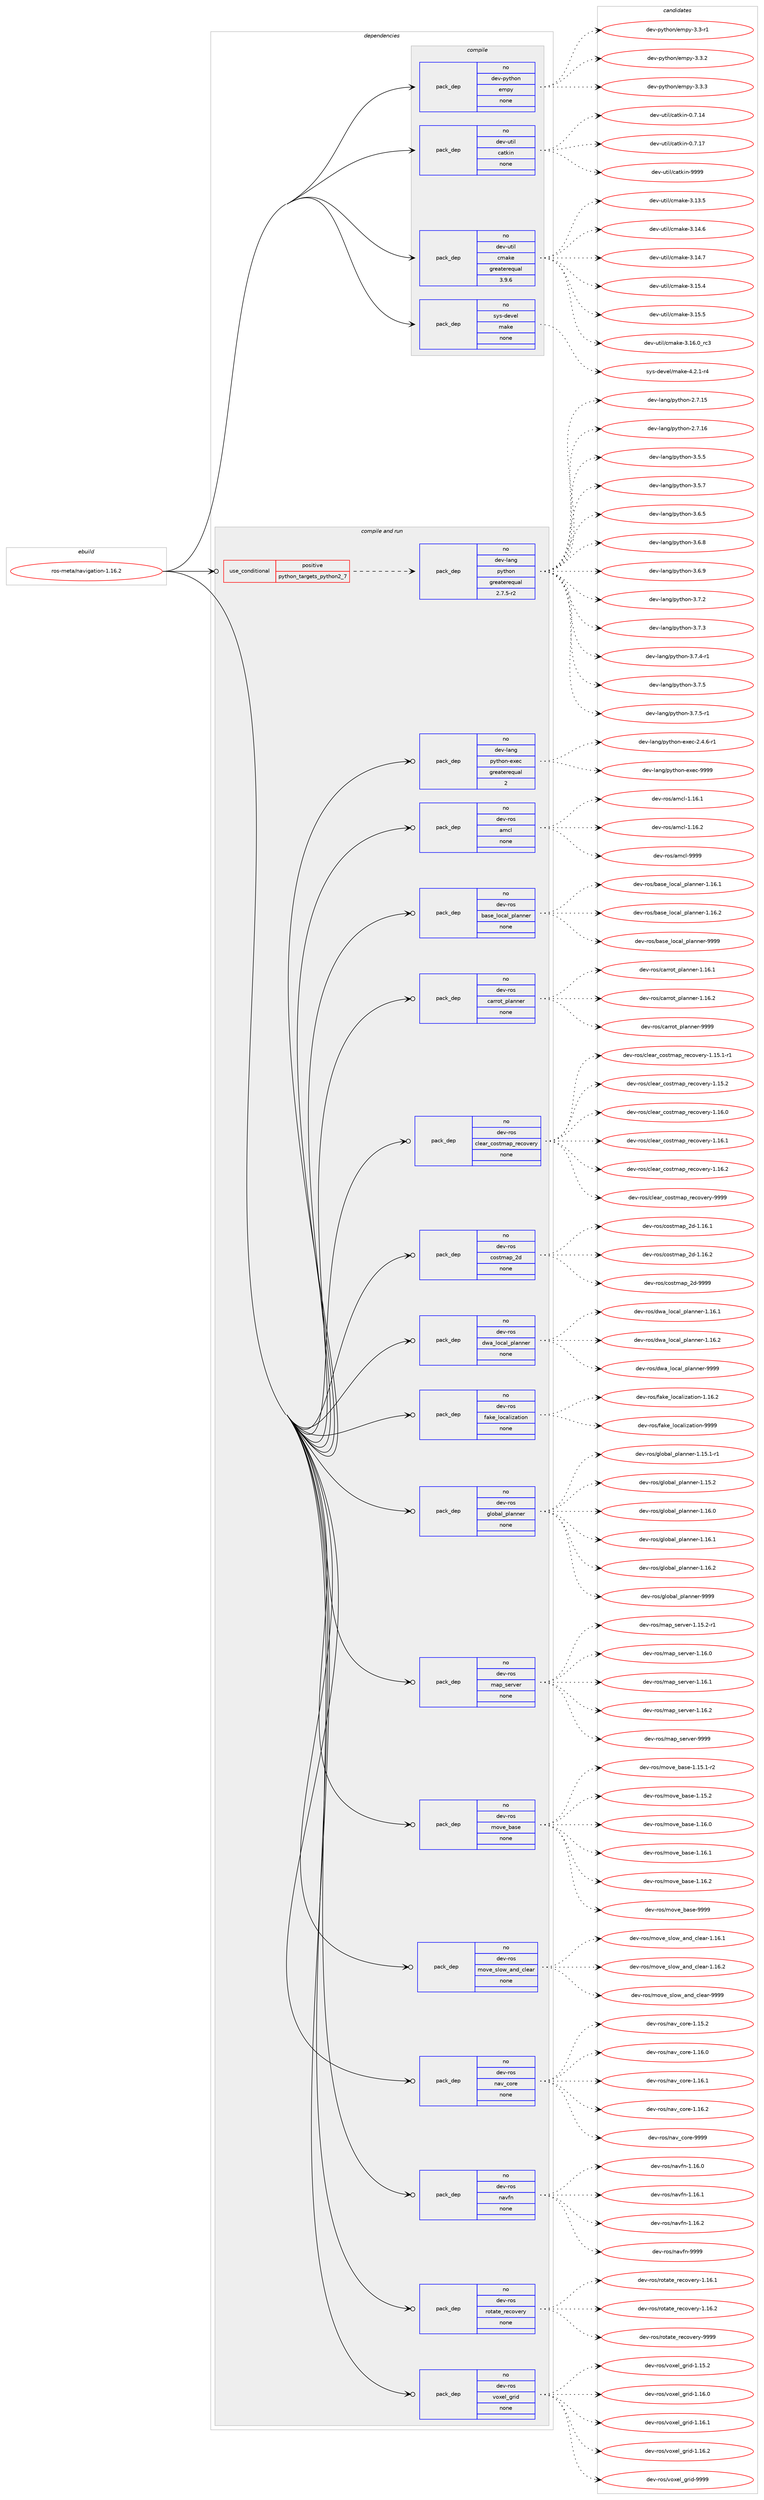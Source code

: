 digraph prolog {

# *************
# Graph options
# *************

newrank=true;
concentrate=true;
compound=true;
graph [rankdir=LR,fontname=Helvetica,fontsize=10,ranksep=1.5];#, ranksep=2.5, nodesep=0.2];
edge  [arrowhead=vee];
node  [fontname=Helvetica,fontsize=10];

# **********
# The ebuild
# **********

subgraph cluster_leftcol {
color=gray;
rank=same;
label=<<i>ebuild</i>>;
id [label="ros-meta/navigation-1.16.2", color=red, width=4, href="../ros-meta/navigation-1.16.2.svg"];
}

# ****************
# The dependencies
# ****************

subgraph cluster_midcol {
color=gray;
label=<<i>dependencies</i>>;
subgraph cluster_compile {
fillcolor="#eeeeee";
style=filled;
label=<<i>compile</i>>;
subgraph pack625917 {
dependency847253 [label=<<TABLE BORDER="0" CELLBORDER="1" CELLSPACING="0" CELLPADDING="4" WIDTH="220"><TR><TD ROWSPAN="6" CELLPADDING="30">pack_dep</TD></TR><TR><TD WIDTH="110">no</TD></TR><TR><TD>dev-python</TD></TR><TR><TD>empy</TD></TR><TR><TD>none</TD></TR><TR><TD></TD></TR></TABLE>>, shape=none, color=blue];
}
id:e -> dependency847253:w [weight=20,style="solid",arrowhead="vee"];
subgraph pack625918 {
dependency847254 [label=<<TABLE BORDER="0" CELLBORDER="1" CELLSPACING="0" CELLPADDING="4" WIDTH="220"><TR><TD ROWSPAN="6" CELLPADDING="30">pack_dep</TD></TR><TR><TD WIDTH="110">no</TD></TR><TR><TD>dev-util</TD></TR><TR><TD>catkin</TD></TR><TR><TD>none</TD></TR><TR><TD></TD></TR></TABLE>>, shape=none, color=blue];
}
id:e -> dependency847254:w [weight=20,style="solid",arrowhead="vee"];
subgraph pack625919 {
dependency847255 [label=<<TABLE BORDER="0" CELLBORDER="1" CELLSPACING="0" CELLPADDING="4" WIDTH="220"><TR><TD ROWSPAN="6" CELLPADDING="30">pack_dep</TD></TR><TR><TD WIDTH="110">no</TD></TR><TR><TD>dev-util</TD></TR><TR><TD>cmake</TD></TR><TR><TD>greaterequal</TD></TR><TR><TD>3.9.6</TD></TR></TABLE>>, shape=none, color=blue];
}
id:e -> dependency847255:w [weight=20,style="solid",arrowhead="vee"];
subgraph pack625920 {
dependency847256 [label=<<TABLE BORDER="0" CELLBORDER="1" CELLSPACING="0" CELLPADDING="4" WIDTH="220"><TR><TD ROWSPAN="6" CELLPADDING="30">pack_dep</TD></TR><TR><TD WIDTH="110">no</TD></TR><TR><TD>sys-devel</TD></TR><TR><TD>make</TD></TR><TR><TD>none</TD></TR><TR><TD></TD></TR></TABLE>>, shape=none, color=blue];
}
id:e -> dependency847256:w [weight=20,style="solid",arrowhead="vee"];
}
subgraph cluster_compileandrun {
fillcolor="#eeeeee";
style=filled;
label=<<i>compile and run</i>>;
subgraph cond206402 {
dependency847257 [label=<<TABLE BORDER="0" CELLBORDER="1" CELLSPACING="0" CELLPADDING="4"><TR><TD ROWSPAN="3" CELLPADDING="10">use_conditional</TD></TR><TR><TD>positive</TD></TR><TR><TD>python_targets_python2_7</TD></TR></TABLE>>, shape=none, color=red];
subgraph pack625921 {
dependency847258 [label=<<TABLE BORDER="0" CELLBORDER="1" CELLSPACING="0" CELLPADDING="4" WIDTH="220"><TR><TD ROWSPAN="6" CELLPADDING="30">pack_dep</TD></TR><TR><TD WIDTH="110">no</TD></TR><TR><TD>dev-lang</TD></TR><TR><TD>python</TD></TR><TR><TD>greaterequal</TD></TR><TR><TD>2.7.5-r2</TD></TR></TABLE>>, shape=none, color=blue];
}
dependency847257:e -> dependency847258:w [weight=20,style="dashed",arrowhead="vee"];
}
id:e -> dependency847257:w [weight=20,style="solid",arrowhead="odotvee"];
subgraph pack625922 {
dependency847259 [label=<<TABLE BORDER="0" CELLBORDER="1" CELLSPACING="0" CELLPADDING="4" WIDTH="220"><TR><TD ROWSPAN="6" CELLPADDING="30">pack_dep</TD></TR><TR><TD WIDTH="110">no</TD></TR><TR><TD>dev-lang</TD></TR><TR><TD>python-exec</TD></TR><TR><TD>greaterequal</TD></TR><TR><TD>2</TD></TR></TABLE>>, shape=none, color=blue];
}
id:e -> dependency847259:w [weight=20,style="solid",arrowhead="odotvee"];
subgraph pack625923 {
dependency847260 [label=<<TABLE BORDER="0" CELLBORDER="1" CELLSPACING="0" CELLPADDING="4" WIDTH="220"><TR><TD ROWSPAN="6" CELLPADDING="30">pack_dep</TD></TR><TR><TD WIDTH="110">no</TD></TR><TR><TD>dev-ros</TD></TR><TR><TD>amcl</TD></TR><TR><TD>none</TD></TR><TR><TD></TD></TR></TABLE>>, shape=none, color=blue];
}
id:e -> dependency847260:w [weight=20,style="solid",arrowhead="odotvee"];
subgraph pack625924 {
dependency847261 [label=<<TABLE BORDER="0" CELLBORDER="1" CELLSPACING="0" CELLPADDING="4" WIDTH="220"><TR><TD ROWSPAN="6" CELLPADDING="30">pack_dep</TD></TR><TR><TD WIDTH="110">no</TD></TR><TR><TD>dev-ros</TD></TR><TR><TD>base_local_planner</TD></TR><TR><TD>none</TD></TR><TR><TD></TD></TR></TABLE>>, shape=none, color=blue];
}
id:e -> dependency847261:w [weight=20,style="solid",arrowhead="odotvee"];
subgraph pack625925 {
dependency847262 [label=<<TABLE BORDER="0" CELLBORDER="1" CELLSPACING="0" CELLPADDING="4" WIDTH="220"><TR><TD ROWSPAN="6" CELLPADDING="30">pack_dep</TD></TR><TR><TD WIDTH="110">no</TD></TR><TR><TD>dev-ros</TD></TR><TR><TD>carrot_planner</TD></TR><TR><TD>none</TD></TR><TR><TD></TD></TR></TABLE>>, shape=none, color=blue];
}
id:e -> dependency847262:w [weight=20,style="solid",arrowhead="odotvee"];
subgraph pack625926 {
dependency847263 [label=<<TABLE BORDER="0" CELLBORDER="1" CELLSPACING="0" CELLPADDING="4" WIDTH="220"><TR><TD ROWSPAN="6" CELLPADDING="30">pack_dep</TD></TR><TR><TD WIDTH="110">no</TD></TR><TR><TD>dev-ros</TD></TR><TR><TD>clear_costmap_recovery</TD></TR><TR><TD>none</TD></TR><TR><TD></TD></TR></TABLE>>, shape=none, color=blue];
}
id:e -> dependency847263:w [weight=20,style="solid",arrowhead="odotvee"];
subgraph pack625927 {
dependency847264 [label=<<TABLE BORDER="0" CELLBORDER="1" CELLSPACING="0" CELLPADDING="4" WIDTH="220"><TR><TD ROWSPAN="6" CELLPADDING="30">pack_dep</TD></TR><TR><TD WIDTH="110">no</TD></TR><TR><TD>dev-ros</TD></TR><TR><TD>costmap_2d</TD></TR><TR><TD>none</TD></TR><TR><TD></TD></TR></TABLE>>, shape=none, color=blue];
}
id:e -> dependency847264:w [weight=20,style="solid",arrowhead="odotvee"];
subgraph pack625928 {
dependency847265 [label=<<TABLE BORDER="0" CELLBORDER="1" CELLSPACING="0" CELLPADDING="4" WIDTH="220"><TR><TD ROWSPAN="6" CELLPADDING="30">pack_dep</TD></TR><TR><TD WIDTH="110">no</TD></TR><TR><TD>dev-ros</TD></TR><TR><TD>dwa_local_planner</TD></TR><TR><TD>none</TD></TR><TR><TD></TD></TR></TABLE>>, shape=none, color=blue];
}
id:e -> dependency847265:w [weight=20,style="solid",arrowhead="odotvee"];
subgraph pack625929 {
dependency847266 [label=<<TABLE BORDER="0" CELLBORDER="1" CELLSPACING="0" CELLPADDING="4" WIDTH="220"><TR><TD ROWSPAN="6" CELLPADDING="30">pack_dep</TD></TR><TR><TD WIDTH="110">no</TD></TR><TR><TD>dev-ros</TD></TR><TR><TD>fake_localization</TD></TR><TR><TD>none</TD></TR><TR><TD></TD></TR></TABLE>>, shape=none, color=blue];
}
id:e -> dependency847266:w [weight=20,style="solid",arrowhead="odotvee"];
subgraph pack625930 {
dependency847267 [label=<<TABLE BORDER="0" CELLBORDER="1" CELLSPACING="0" CELLPADDING="4" WIDTH="220"><TR><TD ROWSPAN="6" CELLPADDING="30">pack_dep</TD></TR><TR><TD WIDTH="110">no</TD></TR><TR><TD>dev-ros</TD></TR><TR><TD>global_planner</TD></TR><TR><TD>none</TD></TR><TR><TD></TD></TR></TABLE>>, shape=none, color=blue];
}
id:e -> dependency847267:w [weight=20,style="solid",arrowhead="odotvee"];
subgraph pack625931 {
dependency847268 [label=<<TABLE BORDER="0" CELLBORDER="1" CELLSPACING="0" CELLPADDING="4" WIDTH="220"><TR><TD ROWSPAN="6" CELLPADDING="30">pack_dep</TD></TR><TR><TD WIDTH="110">no</TD></TR><TR><TD>dev-ros</TD></TR><TR><TD>map_server</TD></TR><TR><TD>none</TD></TR><TR><TD></TD></TR></TABLE>>, shape=none, color=blue];
}
id:e -> dependency847268:w [weight=20,style="solid",arrowhead="odotvee"];
subgraph pack625932 {
dependency847269 [label=<<TABLE BORDER="0" CELLBORDER="1" CELLSPACING="0" CELLPADDING="4" WIDTH="220"><TR><TD ROWSPAN="6" CELLPADDING="30">pack_dep</TD></TR><TR><TD WIDTH="110">no</TD></TR><TR><TD>dev-ros</TD></TR><TR><TD>move_base</TD></TR><TR><TD>none</TD></TR><TR><TD></TD></TR></TABLE>>, shape=none, color=blue];
}
id:e -> dependency847269:w [weight=20,style="solid",arrowhead="odotvee"];
subgraph pack625933 {
dependency847270 [label=<<TABLE BORDER="0" CELLBORDER="1" CELLSPACING="0" CELLPADDING="4" WIDTH="220"><TR><TD ROWSPAN="6" CELLPADDING="30">pack_dep</TD></TR><TR><TD WIDTH="110">no</TD></TR><TR><TD>dev-ros</TD></TR><TR><TD>move_slow_and_clear</TD></TR><TR><TD>none</TD></TR><TR><TD></TD></TR></TABLE>>, shape=none, color=blue];
}
id:e -> dependency847270:w [weight=20,style="solid",arrowhead="odotvee"];
subgraph pack625934 {
dependency847271 [label=<<TABLE BORDER="0" CELLBORDER="1" CELLSPACING="0" CELLPADDING="4" WIDTH="220"><TR><TD ROWSPAN="6" CELLPADDING="30">pack_dep</TD></TR><TR><TD WIDTH="110">no</TD></TR><TR><TD>dev-ros</TD></TR><TR><TD>nav_core</TD></TR><TR><TD>none</TD></TR><TR><TD></TD></TR></TABLE>>, shape=none, color=blue];
}
id:e -> dependency847271:w [weight=20,style="solid",arrowhead="odotvee"];
subgraph pack625935 {
dependency847272 [label=<<TABLE BORDER="0" CELLBORDER="1" CELLSPACING="0" CELLPADDING="4" WIDTH="220"><TR><TD ROWSPAN="6" CELLPADDING="30">pack_dep</TD></TR><TR><TD WIDTH="110">no</TD></TR><TR><TD>dev-ros</TD></TR><TR><TD>navfn</TD></TR><TR><TD>none</TD></TR><TR><TD></TD></TR></TABLE>>, shape=none, color=blue];
}
id:e -> dependency847272:w [weight=20,style="solid",arrowhead="odotvee"];
subgraph pack625936 {
dependency847273 [label=<<TABLE BORDER="0" CELLBORDER="1" CELLSPACING="0" CELLPADDING="4" WIDTH="220"><TR><TD ROWSPAN="6" CELLPADDING="30">pack_dep</TD></TR><TR><TD WIDTH="110">no</TD></TR><TR><TD>dev-ros</TD></TR><TR><TD>rotate_recovery</TD></TR><TR><TD>none</TD></TR><TR><TD></TD></TR></TABLE>>, shape=none, color=blue];
}
id:e -> dependency847273:w [weight=20,style="solid",arrowhead="odotvee"];
subgraph pack625937 {
dependency847274 [label=<<TABLE BORDER="0" CELLBORDER="1" CELLSPACING="0" CELLPADDING="4" WIDTH="220"><TR><TD ROWSPAN="6" CELLPADDING="30">pack_dep</TD></TR><TR><TD WIDTH="110">no</TD></TR><TR><TD>dev-ros</TD></TR><TR><TD>voxel_grid</TD></TR><TR><TD>none</TD></TR><TR><TD></TD></TR></TABLE>>, shape=none, color=blue];
}
id:e -> dependency847274:w [weight=20,style="solid",arrowhead="odotvee"];
}
subgraph cluster_run {
fillcolor="#eeeeee";
style=filled;
label=<<i>run</i>>;
}
}

# **************
# The candidates
# **************

subgraph cluster_choices {
rank=same;
color=gray;
label=<<i>candidates</i>>;

subgraph choice625917 {
color=black;
nodesep=1;
choice1001011184511212111610411111047101109112121455146514511449 [label="dev-python/empy-3.3-r1", color=red, width=4,href="../dev-python/empy-3.3-r1.svg"];
choice1001011184511212111610411111047101109112121455146514650 [label="dev-python/empy-3.3.2", color=red, width=4,href="../dev-python/empy-3.3.2.svg"];
choice1001011184511212111610411111047101109112121455146514651 [label="dev-python/empy-3.3.3", color=red, width=4,href="../dev-python/empy-3.3.3.svg"];
dependency847253:e -> choice1001011184511212111610411111047101109112121455146514511449:w [style=dotted,weight="100"];
dependency847253:e -> choice1001011184511212111610411111047101109112121455146514650:w [style=dotted,weight="100"];
dependency847253:e -> choice1001011184511212111610411111047101109112121455146514651:w [style=dotted,weight="100"];
}
subgraph choice625918 {
color=black;
nodesep=1;
choice1001011184511711610510847999711610710511045484655464952 [label="dev-util/catkin-0.7.14", color=red, width=4,href="../dev-util/catkin-0.7.14.svg"];
choice1001011184511711610510847999711610710511045484655464955 [label="dev-util/catkin-0.7.17", color=red, width=4,href="../dev-util/catkin-0.7.17.svg"];
choice100101118451171161051084799971161071051104557575757 [label="dev-util/catkin-9999", color=red, width=4,href="../dev-util/catkin-9999.svg"];
dependency847254:e -> choice1001011184511711610510847999711610710511045484655464952:w [style=dotted,weight="100"];
dependency847254:e -> choice1001011184511711610510847999711610710511045484655464955:w [style=dotted,weight="100"];
dependency847254:e -> choice100101118451171161051084799971161071051104557575757:w [style=dotted,weight="100"];
}
subgraph choice625919 {
color=black;
nodesep=1;
choice1001011184511711610510847991099710710145514649514653 [label="dev-util/cmake-3.13.5", color=red, width=4,href="../dev-util/cmake-3.13.5.svg"];
choice1001011184511711610510847991099710710145514649524654 [label="dev-util/cmake-3.14.6", color=red, width=4,href="../dev-util/cmake-3.14.6.svg"];
choice1001011184511711610510847991099710710145514649524655 [label="dev-util/cmake-3.14.7", color=red, width=4,href="../dev-util/cmake-3.14.7.svg"];
choice1001011184511711610510847991099710710145514649534652 [label="dev-util/cmake-3.15.4", color=red, width=4,href="../dev-util/cmake-3.15.4.svg"];
choice1001011184511711610510847991099710710145514649534653 [label="dev-util/cmake-3.15.5", color=red, width=4,href="../dev-util/cmake-3.15.5.svg"];
choice1001011184511711610510847991099710710145514649544648951149951 [label="dev-util/cmake-3.16.0_rc3", color=red, width=4,href="../dev-util/cmake-3.16.0_rc3.svg"];
dependency847255:e -> choice1001011184511711610510847991099710710145514649514653:w [style=dotted,weight="100"];
dependency847255:e -> choice1001011184511711610510847991099710710145514649524654:w [style=dotted,weight="100"];
dependency847255:e -> choice1001011184511711610510847991099710710145514649524655:w [style=dotted,weight="100"];
dependency847255:e -> choice1001011184511711610510847991099710710145514649534652:w [style=dotted,weight="100"];
dependency847255:e -> choice1001011184511711610510847991099710710145514649534653:w [style=dotted,weight="100"];
dependency847255:e -> choice1001011184511711610510847991099710710145514649544648951149951:w [style=dotted,weight="100"];
}
subgraph choice625920 {
color=black;
nodesep=1;
choice1151211154510010111810110847109971071014552465046494511452 [label="sys-devel/make-4.2.1-r4", color=red, width=4,href="../sys-devel/make-4.2.1-r4.svg"];
dependency847256:e -> choice1151211154510010111810110847109971071014552465046494511452:w [style=dotted,weight="100"];
}
subgraph choice625921 {
color=black;
nodesep=1;
choice10010111845108971101034711212111610411111045504655464953 [label="dev-lang/python-2.7.15", color=red, width=4,href="../dev-lang/python-2.7.15.svg"];
choice10010111845108971101034711212111610411111045504655464954 [label="dev-lang/python-2.7.16", color=red, width=4,href="../dev-lang/python-2.7.16.svg"];
choice100101118451089711010347112121116104111110455146534653 [label="dev-lang/python-3.5.5", color=red, width=4,href="../dev-lang/python-3.5.5.svg"];
choice100101118451089711010347112121116104111110455146534655 [label="dev-lang/python-3.5.7", color=red, width=4,href="../dev-lang/python-3.5.7.svg"];
choice100101118451089711010347112121116104111110455146544653 [label="dev-lang/python-3.6.5", color=red, width=4,href="../dev-lang/python-3.6.5.svg"];
choice100101118451089711010347112121116104111110455146544656 [label="dev-lang/python-3.6.8", color=red, width=4,href="../dev-lang/python-3.6.8.svg"];
choice100101118451089711010347112121116104111110455146544657 [label="dev-lang/python-3.6.9", color=red, width=4,href="../dev-lang/python-3.6.9.svg"];
choice100101118451089711010347112121116104111110455146554650 [label="dev-lang/python-3.7.2", color=red, width=4,href="../dev-lang/python-3.7.2.svg"];
choice100101118451089711010347112121116104111110455146554651 [label="dev-lang/python-3.7.3", color=red, width=4,href="../dev-lang/python-3.7.3.svg"];
choice1001011184510897110103471121211161041111104551465546524511449 [label="dev-lang/python-3.7.4-r1", color=red, width=4,href="../dev-lang/python-3.7.4-r1.svg"];
choice100101118451089711010347112121116104111110455146554653 [label="dev-lang/python-3.7.5", color=red, width=4,href="../dev-lang/python-3.7.5.svg"];
choice1001011184510897110103471121211161041111104551465546534511449 [label="dev-lang/python-3.7.5-r1", color=red, width=4,href="../dev-lang/python-3.7.5-r1.svg"];
dependency847258:e -> choice10010111845108971101034711212111610411111045504655464953:w [style=dotted,weight="100"];
dependency847258:e -> choice10010111845108971101034711212111610411111045504655464954:w [style=dotted,weight="100"];
dependency847258:e -> choice100101118451089711010347112121116104111110455146534653:w [style=dotted,weight="100"];
dependency847258:e -> choice100101118451089711010347112121116104111110455146534655:w [style=dotted,weight="100"];
dependency847258:e -> choice100101118451089711010347112121116104111110455146544653:w [style=dotted,weight="100"];
dependency847258:e -> choice100101118451089711010347112121116104111110455146544656:w [style=dotted,weight="100"];
dependency847258:e -> choice100101118451089711010347112121116104111110455146544657:w [style=dotted,weight="100"];
dependency847258:e -> choice100101118451089711010347112121116104111110455146554650:w [style=dotted,weight="100"];
dependency847258:e -> choice100101118451089711010347112121116104111110455146554651:w [style=dotted,weight="100"];
dependency847258:e -> choice1001011184510897110103471121211161041111104551465546524511449:w [style=dotted,weight="100"];
dependency847258:e -> choice100101118451089711010347112121116104111110455146554653:w [style=dotted,weight="100"];
dependency847258:e -> choice1001011184510897110103471121211161041111104551465546534511449:w [style=dotted,weight="100"];
}
subgraph choice625922 {
color=black;
nodesep=1;
choice10010111845108971101034711212111610411111045101120101994550465246544511449 [label="dev-lang/python-exec-2.4.6-r1", color=red, width=4,href="../dev-lang/python-exec-2.4.6-r1.svg"];
choice10010111845108971101034711212111610411111045101120101994557575757 [label="dev-lang/python-exec-9999", color=red, width=4,href="../dev-lang/python-exec-9999.svg"];
dependency847259:e -> choice10010111845108971101034711212111610411111045101120101994550465246544511449:w [style=dotted,weight="100"];
dependency847259:e -> choice10010111845108971101034711212111610411111045101120101994557575757:w [style=dotted,weight="100"];
}
subgraph choice625923 {
color=black;
nodesep=1;
choice1001011184511411111547971099910845494649544649 [label="dev-ros/amcl-1.16.1", color=red, width=4,href="../dev-ros/amcl-1.16.1.svg"];
choice1001011184511411111547971099910845494649544650 [label="dev-ros/amcl-1.16.2", color=red, width=4,href="../dev-ros/amcl-1.16.2.svg"];
choice100101118451141111154797109991084557575757 [label="dev-ros/amcl-9999", color=red, width=4,href="../dev-ros/amcl-9999.svg"];
dependency847260:e -> choice1001011184511411111547971099910845494649544649:w [style=dotted,weight="100"];
dependency847260:e -> choice1001011184511411111547971099910845494649544650:w [style=dotted,weight="100"];
dependency847260:e -> choice100101118451141111154797109991084557575757:w [style=dotted,weight="100"];
}
subgraph choice625924 {
color=black;
nodesep=1;
choice10010111845114111115479897115101951081119997108951121089711011010111445494649544649 [label="dev-ros/base_local_planner-1.16.1", color=red, width=4,href="../dev-ros/base_local_planner-1.16.1.svg"];
choice10010111845114111115479897115101951081119997108951121089711011010111445494649544650 [label="dev-ros/base_local_planner-1.16.2", color=red, width=4,href="../dev-ros/base_local_planner-1.16.2.svg"];
choice1001011184511411111547989711510195108111999710895112108971101101011144557575757 [label="dev-ros/base_local_planner-9999", color=red, width=4,href="../dev-ros/base_local_planner-9999.svg"];
dependency847261:e -> choice10010111845114111115479897115101951081119997108951121089711011010111445494649544649:w [style=dotted,weight="100"];
dependency847261:e -> choice10010111845114111115479897115101951081119997108951121089711011010111445494649544650:w [style=dotted,weight="100"];
dependency847261:e -> choice1001011184511411111547989711510195108111999710895112108971101101011144557575757:w [style=dotted,weight="100"];
}
subgraph choice625925 {
color=black;
nodesep=1;
choice10010111845114111115479997114114111116951121089711011010111445494649544649 [label="dev-ros/carrot_planner-1.16.1", color=red, width=4,href="../dev-ros/carrot_planner-1.16.1.svg"];
choice10010111845114111115479997114114111116951121089711011010111445494649544650 [label="dev-ros/carrot_planner-1.16.2", color=red, width=4,href="../dev-ros/carrot_planner-1.16.2.svg"];
choice1001011184511411111547999711411411111695112108971101101011144557575757 [label="dev-ros/carrot_planner-9999", color=red, width=4,href="../dev-ros/carrot_planner-9999.svg"];
dependency847262:e -> choice10010111845114111115479997114114111116951121089711011010111445494649544649:w [style=dotted,weight="100"];
dependency847262:e -> choice10010111845114111115479997114114111116951121089711011010111445494649544650:w [style=dotted,weight="100"];
dependency847262:e -> choice1001011184511411111547999711411411111695112108971101101011144557575757:w [style=dotted,weight="100"];
}
subgraph choice625926 {
color=black;
nodesep=1;
choice100101118451141111154799108101971149599111115116109971129511410199111118101114121454946495346494511449 [label="dev-ros/clear_costmap_recovery-1.15.1-r1", color=red, width=4,href="../dev-ros/clear_costmap_recovery-1.15.1-r1.svg"];
choice10010111845114111115479910810197114959911111511610997112951141019911111810111412145494649534650 [label="dev-ros/clear_costmap_recovery-1.15.2", color=red, width=4,href="../dev-ros/clear_costmap_recovery-1.15.2.svg"];
choice10010111845114111115479910810197114959911111511610997112951141019911111810111412145494649544648 [label="dev-ros/clear_costmap_recovery-1.16.0", color=red, width=4,href="../dev-ros/clear_costmap_recovery-1.16.0.svg"];
choice10010111845114111115479910810197114959911111511610997112951141019911111810111412145494649544649 [label="dev-ros/clear_costmap_recovery-1.16.1", color=red, width=4,href="../dev-ros/clear_costmap_recovery-1.16.1.svg"];
choice10010111845114111115479910810197114959911111511610997112951141019911111810111412145494649544650 [label="dev-ros/clear_costmap_recovery-1.16.2", color=red, width=4,href="../dev-ros/clear_costmap_recovery-1.16.2.svg"];
choice1001011184511411111547991081019711495991111151161099711295114101991111181011141214557575757 [label="dev-ros/clear_costmap_recovery-9999", color=red, width=4,href="../dev-ros/clear_costmap_recovery-9999.svg"];
dependency847263:e -> choice100101118451141111154799108101971149599111115116109971129511410199111118101114121454946495346494511449:w [style=dotted,weight="100"];
dependency847263:e -> choice10010111845114111115479910810197114959911111511610997112951141019911111810111412145494649534650:w [style=dotted,weight="100"];
dependency847263:e -> choice10010111845114111115479910810197114959911111511610997112951141019911111810111412145494649544648:w [style=dotted,weight="100"];
dependency847263:e -> choice10010111845114111115479910810197114959911111511610997112951141019911111810111412145494649544649:w [style=dotted,weight="100"];
dependency847263:e -> choice10010111845114111115479910810197114959911111511610997112951141019911111810111412145494649544650:w [style=dotted,weight="100"];
dependency847263:e -> choice1001011184511411111547991081019711495991111151161099711295114101991111181011141214557575757:w [style=dotted,weight="100"];
}
subgraph choice625927 {
color=black;
nodesep=1;
choice10010111845114111115479911111511610997112955010045494649544649 [label="dev-ros/costmap_2d-1.16.1", color=red, width=4,href="../dev-ros/costmap_2d-1.16.1.svg"];
choice10010111845114111115479911111511610997112955010045494649544650 [label="dev-ros/costmap_2d-1.16.2", color=red, width=4,href="../dev-ros/costmap_2d-1.16.2.svg"];
choice1001011184511411111547991111151161099711295501004557575757 [label="dev-ros/costmap_2d-9999", color=red, width=4,href="../dev-ros/costmap_2d-9999.svg"];
dependency847264:e -> choice10010111845114111115479911111511610997112955010045494649544649:w [style=dotted,weight="100"];
dependency847264:e -> choice10010111845114111115479911111511610997112955010045494649544650:w [style=dotted,weight="100"];
dependency847264:e -> choice1001011184511411111547991111151161099711295501004557575757:w [style=dotted,weight="100"];
}
subgraph choice625928 {
color=black;
nodesep=1;
choice100101118451141111154710011997951081119997108951121089711011010111445494649544649 [label="dev-ros/dwa_local_planner-1.16.1", color=red, width=4,href="../dev-ros/dwa_local_planner-1.16.1.svg"];
choice100101118451141111154710011997951081119997108951121089711011010111445494649544650 [label="dev-ros/dwa_local_planner-1.16.2", color=red, width=4,href="../dev-ros/dwa_local_planner-1.16.2.svg"];
choice10010111845114111115471001199795108111999710895112108971101101011144557575757 [label="dev-ros/dwa_local_planner-9999", color=red, width=4,href="../dev-ros/dwa_local_planner-9999.svg"];
dependency847265:e -> choice100101118451141111154710011997951081119997108951121089711011010111445494649544649:w [style=dotted,weight="100"];
dependency847265:e -> choice100101118451141111154710011997951081119997108951121089711011010111445494649544650:w [style=dotted,weight="100"];
dependency847265:e -> choice10010111845114111115471001199795108111999710895112108971101101011144557575757:w [style=dotted,weight="100"];
}
subgraph choice625929 {
color=black;
nodesep=1;
choice1001011184511411111547102971071019510811199971081051229711610511111045494649544650 [label="dev-ros/fake_localization-1.16.2", color=red, width=4,href="../dev-ros/fake_localization-1.16.2.svg"];
choice100101118451141111154710297107101951081119997108105122971161051111104557575757 [label="dev-ros/fake_localization-9999", color=red, width=4,href="../dev-ros/fake_localization-9999.svg"];
dependency847266:e -> choice1001011184511411111547102971071019510811199971081051229711610511111045494649544650:w [style=dotted,weight="100"];
dependency847266:e -> choice100101118451141111154710297107101951081119997108105122971161051111104557575757:w [style=dotted,weight="100"];
}
subgraph choice625930 {
color=black;
nodesep=1;
choice100101118451141111154710310811198971089511210897110110101114454946495346494511449 [label="dev-ros/global_planner-1.15.1-r1", color=red, width=4,href="../dev-ros/global_planner-1.15.1-r1.svg"];
choice10010111845114111115471031081119897108951121089711011010111445494649534650 [label="dev-ros/global_planner-1.15.2", color=red, width=4,href="../dev-ros/global_planner-1.15.2.svg"];
choice10010111845114111115471031081119897108951121089711011010111445494649544648 [label="dev-ros/global_planner-1.16.0", color=red, width=4,href="../dev-ros/global_planner-1.16.0.svg"];
choice10010111845114111115471031081119897108951121089711011010111445494649544649 [label="dev-ros/global_planner-1.16.1", color=red, width=4,href="../dev-ros/global_planner-1.16.1.svg"];
choice10010111845114111115471031081119897108951121089711011010111445494649544650 [label="dev-ros/global_planner-1.16.2", color=red, width=4,href="../dev-ros/global_planner-1.16.2.svg"];
choice1001011184511411111547103108111989710895112108971101101011144557575757 [label="dev-ros/global_planner-9999", color=red, width=4,href="../dev-ros/global_planner-9999.svg"];
dependency847267:e -> choice100101118451141111154710310811198971089511210897110110101114454946495346494511449:w [style=dotted,weight="100"];
dependency847267:e -> choice10010111845114111115471031081119897108951121089711011010111445494649534650:w [style=dotted,weight="100"];
dependency847267:e -> choice10010111845114111115471031081119897108951121089711011010111445494649544648:w [style=dotted,weight="100"];
dependency847267:e -> choice10010111845114111115471031081119897108951121089711011010111445494649544649:w [style=dotted,weight="100"];
dependency847267:e -> choice10010111845114111115471031081119897108951121089711011010111445494649544650:w [style=dotted,weight="100"];
dependency847267:e -> choice1001011184511411111547103108111989710895112108971101101011144557575757:w [style=dotted,weight="100"];
}
subgraph choice625931 {
color=black;
nodesep=1;
choice10010111845114111115471099711295115101114118101114454946495346504511449 [label="dev-ros/map_server-1.15.2-r1", color=red, width=4,href="../dev-ros/map_server-1.15.2-r1.svg"];
choice1001011184511411111547109971129511510111411810111445494649544648 [label="dev-ros/map_server-1.16.0", color=red, width=4,href="../dev-ros/map_server-1.16.0.svg"];
choice1001011184511411111547109971129511510111411810111445494649544649 [label="dev-ros/map_server-1.16.1", color=red, width=4,href="../dev-ros/map_server-1.16.1.svg"];
choice1001011184511411111547109971129511510111411810111445494649544650 [label="dev-ros/map_server-1.16.2", color=red, width=4,href="../dev-ros/map_server-1.16.2.svg"];
choice100101118451141111154710997112951151011141181011144557575757 [label="dev-ros/map_server-9999", color=red, width=4,href="../dev-ros/map_server-9999.svg"];
dependency847268:e -> choice10010111845114111115471099711295115101114118101114454946495346504511449:w [style=dotted,weight="100"];
dependency847268:e -> choice1001011184511411111547109971129511510111411810111445494649544648:w [style=dotted,weight="100"];
dependency847268:e -> choice1001011184511411111547109971129511510111411810111445494649544649:w [style=dotted,weight="100"];
dependency847268:e -> choice1001011184511411111547109971129511510111411810111445494649544650:w [style=dotted,weight="100"];
dependency847268:e -> choice100101118451141111154710997112951151011141181011144557575757:w [style=dotted,weight="100"];
}
subgraph choice625932 {
color=black;
nodesep=1;
choice1001011184511411111547109111118101959897115101454946495346494511450 [label="dev-ros/move_base-1.15.1-r2", color=red, width=4,href="../dev-ros/move_base-1.15.1-r2.svg"];
choice100101118451141111154710911111810195989711510145494649534650 [label="dev-ros/move_base-1.15.2", color=red, width=4,href="../dev-ros/move_base-1.15.2.svg"];
choice100101118451141111154710911111810195989711510145494649544648 [label="dev-ros/move_base-1.16.0", color=red, width=4,href="../dev-ros/move_base-1.16.0.svg"];
choice100101118451141111154710911111810195989711510145494649544649 [label="dev-ros/move_base-1.16.1", color=red, width=4,href="../dev-ros/move_base-1.16.1.svg"];
choice100101118451141111154710911111810195989711510145494649544650 [label="dev-ros/move_base-1.16.2", color=red, width=4,href="../dev-ros/move_base-1.16.2.svg"];
choice10010111845114111115471091111181019598971151014557575757 [label="dev-ros/move_base-9999", color=red, width=4,href="../dev-ros/move_base-9999.svg"];
dependency847269:e -> choice1001011184511411111547109111118101959897115101454946495346494511450:w [style=dotted,weight="100"];
dependency847269:e -> choice100101118451141111154710911111810195989711510145494649534650:w [style=dotted,weight="100"];
dependency847269:e -> choice100101118451141111154710911111810195989711510145494649544648:w [style=dotted,weight="100"];
dependency847269:e -> choice100101118451141111154710911111810195989711510145494649544649:w [style=dotted,weight="100"];
dependency847269:e -> choice100101118451141111154710911111810195989711510145494649544650:w [style=dotted,weight="100"];
dependency847269:e -> choice10010111845114111115471091111181019598971151014557575757:w [style=dotted,weight="100"];
}
subgraph choice625933 {
color=black;
nodesep=1;
choice100101118451141111154710911111810195115108111119959711010095991081019711445494649544649 [label="dev-ros/move_slow_and_clear-1.16.1", color=red, width=4,href="../dev-ros/move_slow_and_clear-1.16.1.svg"];
choice100101118451141111154710911111810195115108111119959711010095991081019711445494649544650 [label="dev-ros/move_slow_and_clear-1.16.2", color=red, width=4,href="../dev-ros/move_slow_and_clear-1.16.2.svg"];
choice10010111845114111115471091111181019511510811111995971101009599108101971144557575757 [label="dev-ros/move_slow_and_clear-9999", color=red, width=4,href="../dev-ros/move_slow_and_clear-9999.svg"];
dependency847270:e -> choice100101118451141111154710911111810195115108111119959711010095991081019711445494649544649:w [style=dotted,weight="100"];
dependency847270:e -> choice100101118451141111154710911111810195115108111119959711010095991081019711445494649544650:w [style=dotted,weight="100"];
dependency847270:e -> choice10010111845114111115471091111181019511510811111995971101009599108101971144557575757:w [style=dotted,weight="100"];
}
subgraph choice625934 {
color=black;
nodesep=1;
choice100101118451141111154711097118959911111410145494649534650 [label="dev-ros/nav_core-1.15.2", color=red, width=4,href="../dev-ros/nav_core-1.15.2.svg"];
choice100101118451141111154711097118959911111410145494649544648 [label="dev-ros/nav_core-1.16.0", color=red, width=4,href="../dev-ros/nav_core-1.16.0.svg"];
choice100101118451141111154711097118959911111410145494649544649 [label="dev-ros/nav_core-1.16.1", color=red, width=4,href="../dev-ros/nav_core-1.16.1.svg"];
choice100101118451141111154711097118959911111410145494649544650 [label="dev-ros/nav_core-1.16.2", color=red, width=4,href="../dev-ros/nav_core-1.16.2.svg"];
choice10010111845114111115471109711895991111141014557575757 [label="dev-ros/nav_core-9999", color=red, width=4,href="../dev-ros/nav_core-9999.svg"];
dependency847271:e -> choice100101118451141111154711097118959911111410145494649534650:w [style=dotted,weight="100"];
dependency847271:e -> choice100101118451141111154711097118959911111410145494649544648:w [style=dotted,weight="100"];
dependency847271:e -> choice100101118451141111154711097118959911111410145494649544649:w [style=dotted,weight="100"];
dependency847271:e -> choice100101118451141111154711097118959911111410145494649544650:w [style=dotted,weight="100"];
dependency847271:e -> choice10010111845114111115471109711895991111141014557575757:w [style=dotted,weight="100"];
}
subgraph choice625935 {
color=black;
nodesep=1;
choice10010111845114111115471109711810211045494649544648 [label="dev-ros/navfn-1.16.0", color=red, width=4,href="../dev-ros/navfn-1.16.0.svg"];
choice10010111845114111115471109711810211045494649544649 [label="dev-ros/navfn-1.16.1", color=red, width=4,href="../dev-ros/navfn-1.16.1.svg"];
choice10010111845114111115471109711810211045494649544650 [label="dev-ros/navfn-1.16.2", color=red, width=4,href="../dev-ros/navfn-1.16.2.svg"];
choice1001011184511411111547110971181021104557575757 [label="dev-ros/navfn-9999", color=red, width=4,href="../dev-ros/navfn-9999.svg"];
dependency847272:e -> choice10010111845114111115471109711810211045494649544648:w [style=dotted,weight="100"];
dependency847272:e -> choice10010111845114111115471109711810211045494649544649:w [style=dotted,weight="100"];
dependency847272:e -> choice10010111845114111115471109711810211045494649544650:w [style=dotted,weight="100"];
dependency847272:e -> choice1001011184511411111547110971181021104557575757:w [style=dotted,weight="100"];
}
subgraph choice625936 {
color=black;
nodesep=1;
choice100101118451141111154711411111697116101951141019911111810111412145494649544649 [label="dev-ros/rotate_recovery-1.16.1", color=red, width=4,href="../dev-ros/rotate_recovery-1.16.1.svg"];
choice100101118451141111154711411111697116101951141019911111810111412145494649544650 [label="dev-ros/rotate_recovery-1.16.2", color=red, width=4,href="../dev-ros/rotate_recovery-1.16.2.svg"];
choice10010111845114111115471141111169711610195114101991111181011141214557575757 [label="dev-ros/rotate_recovery-9999", color=red, width=4,href="../dev-ros/rotate_recovery-9999.svg"];
dependency847273:e -> choice100101118451141111154711411111697116101951141019911111810111412145494649544649:w [style=dotted,weight="100"];
dependency847273:e -> choice100101118451141111154711411111697116101951141019911111810111412145494649544650:w [style=dotted,weight="100"];
dependency847273:e -> choice10010111845114111115471141111169711610195114101991111181011141214557575757:w [style=dotted,weight="100"];
}
subgraph choice625937 {
color=black;
nodesep=1;
choice10010111845114111115471181111201011089510311410510045494649534650 [label="dev-ros/voxel_grid-1.15.2", color=red, width=4,href="../dev-ros/voxel_grid-1.15.2.svg"];
choice10010111845114111115471181111201011089510311410510045494649544648 [label="dev-ros/voxel_grid-1.16.0", color=red, width=4,href="../dev-ros/voxel_grid-1.16.0.svg"];
choice10010111845114111115471181111201011089510311410510045494649544649 [label="dev-ros/voxel_grid-1.16.1", color=red, width=4,href="../dev-ros/voxel_grid-1.16.1.svg"];
choice10010111845114111115471181111201011089510311410510045494649544650 [label="dev-ros/voxel_grid-1.16.2", color=red, width=4,href="../dev-ros/voxel_grid-1.16.2.svg"];
choice1001011184511411111547118111120101108951031141051004557575757 [label="dev-ros/voxel_grid-9999", color=red, width=4,href="../dev-ros/voxel_grid-9999.svg"];
dependency847274:e -> choice10010111845114111115471181111201011089510311410510045494649534650:w [style=dotted,weight="100"];
dependency847274:e -> choice10010111845114111115471181111201011089510311410510045494649544648:w [style=dotted,weight="100"];
dependency847274:e -> choice10010111845114111115471181111201011089510311410510045494649544649:w [style=dotted,weight="100"];
dependency847274:e -> choice10010111845114111115471181111201011089510311410510045494649544650:w [style=dotted,weight="100"];
dependency847274:e -> choice1001011184511411111547118111120101108951031141051004557575757:w [style=dotted,weight="100"];
}
}

}
